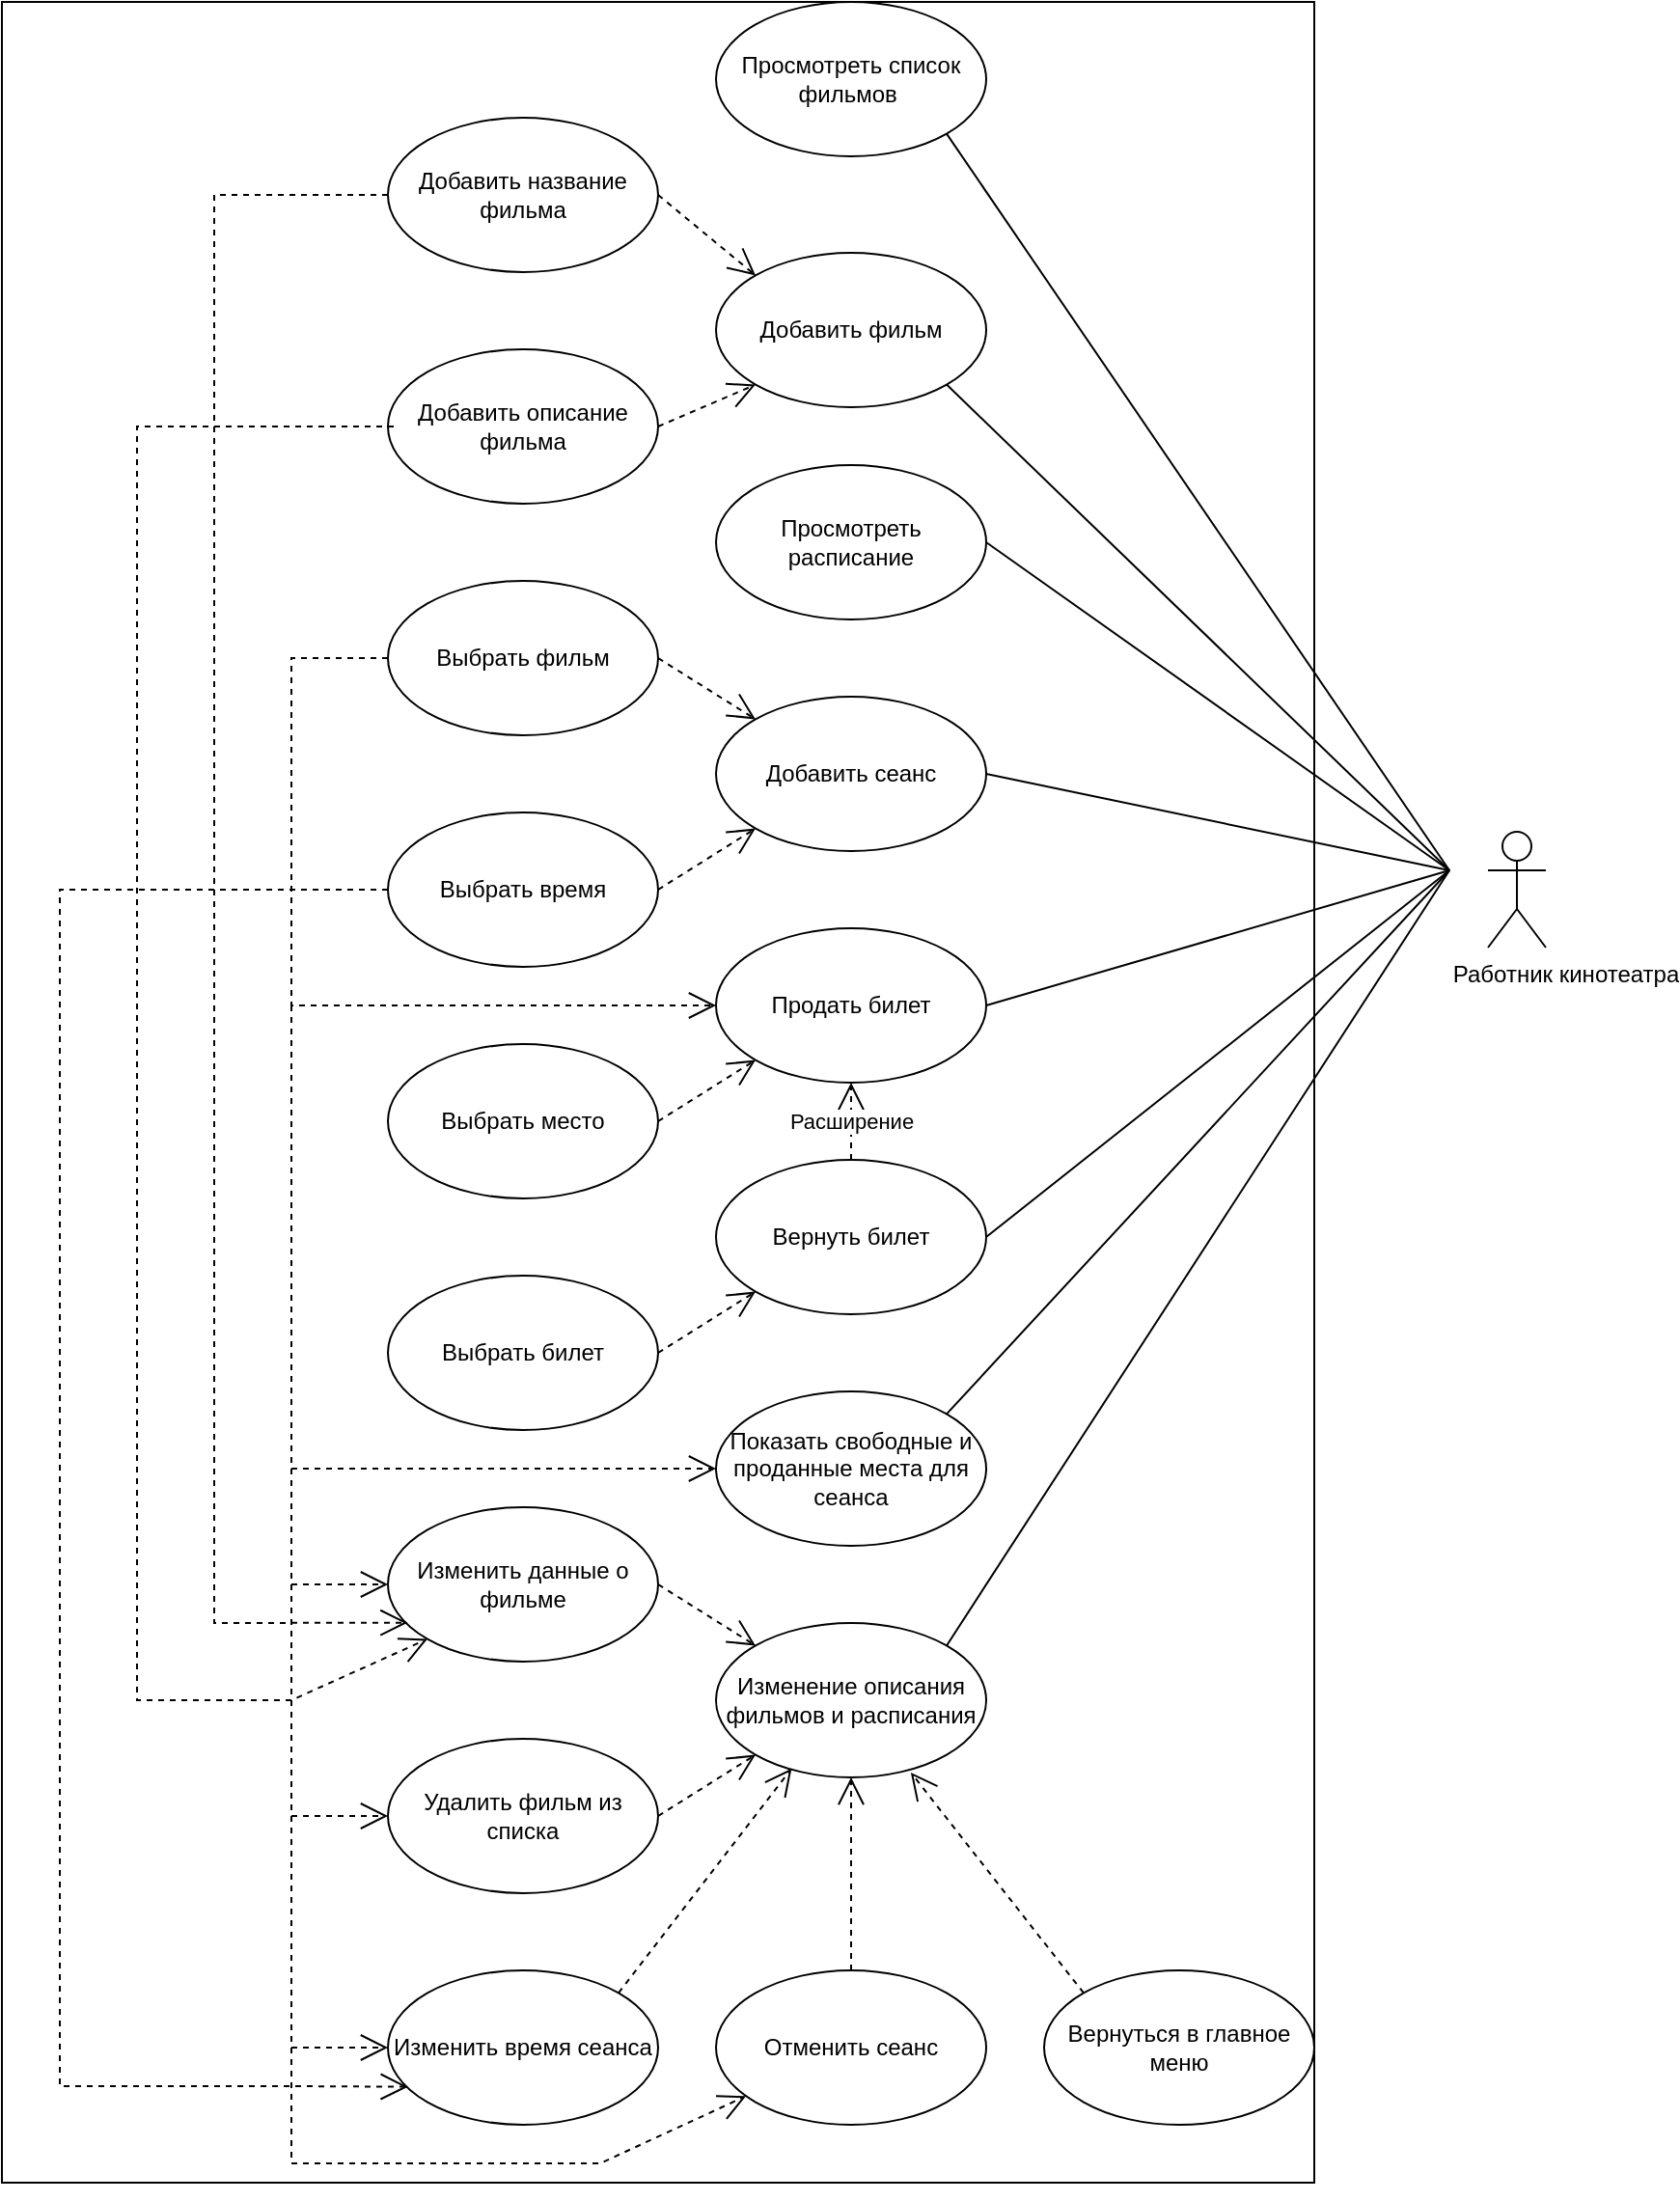 <mxfile version="22.1.11" type="device">
  <diagram name="Страница — 1" id="yE4a2w7P6Te2NRvl9sHi">
    <mxGraphModel dx="1247" dy="1912" grid="1" gridSize="10" guides="1" tooltips="1" connect="1" arrows="1" fold="1" page="1" pageScale="1" pageWidth="827" pageHeight="1169" math="0" shadow="0">
      <root>
        <mxCell id="0" />
        <mxCell id="1" parent="0" />
        <mxCell id="HwdmJugbJNafQDYICJh7-26" value="" style="rounded=0;whiteSpace=wrap;html=1;" vertex="1" parent="1">
          <mxGeometry x="250" y="-80" width="680" height="1130" as="geometry" />
        </mxCell>
        <mxCell id="dxg-1aKYkxws1-xbYRtW-2" value="&amp;nbsp; &amp;nbsp; &amp;nbsp; &amp;nbsp; &amp;nbsp; &amp;nbsp; &amp;nbsp; &amp;nbsp;Работник кинотеатра" style="shape=umlActor;verticalLabelPosition=bottom;verticalAlign=top;html=1;" parent="1" vertex="1">
          <mxGeometry x="1020" y="350" width="30" height="60" as="geometry" />
        </mxCell>
        <mxCell id="dxg-1aKYkxws1-xbYRtW-6" value="Продать билет" style="ellipse;whiteSpace=wrap;html=1;" parent="1" vertex="1">
          <mxGeometry x="620" y="400" width="140" height="80" as="geometry" />
        </mxCell>
        <mxCell id="dxg-1aKYkxws1-xbYRtW-7" value="Выбрать фильм" style="ellipse;whiteSpace=wrap;html=1;" parent="1" vertex="1">
          <mxGeometry x="450" y="220" width="140" height="80" as="geometry" />
        </mxCell>
        <mxCell id="dxg-1aKYkxws1-xbYRtW-13" value="Показать свободные и проданные места для сеанса" style="ellipse;whiteSpace=wrap;html=1;" parent="1" vertex="1">
          <mxGeometry x="620" y="640" width="140" height="80" as="geometry" />
        </mxCell>
        <mxCell id="dxg-1aKYkxws1-xbYRtW-15" value="Просмотреть список фильмов&amp;nbsp;" style="ellipse;whiteSpace=wrap;html=1;" parent="1" vertex="1">
          <mxGeometry x="620" y="-80" width="140" height="80" as="geometry" />
        </mxCell>
        <mxCell id="dxg-1aKYkxws1-xbYRtW-19" value="Вернуть билет" style="ellipse;whiteSpace=wrap;html=1;" parent="1" vertex="1">
          <mxGeometry x="620" y="520" width="140" height="80" as="geometry" />
        </mxCell>
        <mxCell id="dxg-1aKYkxws1-xbYRtW-27" value="Расширение" style="endArrow=open;endSize=12;dashed=1;html=1;rounded=0;exitX=0.5;exitY=0;exitDx=0;exitDy=0;entryX=0.5;entryY=1;entryDx=0;entryDy=0;" parent="1" source="dxg-1aKYkxws1-xbYRtW-19" target="dxg-1aKYkxws1-xbYRtW-6" edge="1">
          <mxGeometry width="160" relative="1" as="geometry">
            <mxPoint x="334" y="440" as="sourcePoint" />
            <mxPoint x="494" y="440" as="targetPoint" />
          </mxGeometry>
        </mxCell>
        <mxCell id="dxg-1aKYkxws1-xbYRtW-29" value="Изменение описания фильмов и расписания" style="ellipse;whiteSpace=wrap;html=1;" parent="1" vertex="1">
          <mxGeometry x="620" y="760" width="140" height="80" as="geometry" />
        </mxCell>
        <mxCell id="HwdmJugbJNafQDYICJh7-24" value="Просмотреть расписание" style="ellipse;whiteSpace=wrap;html=1;" vertex="1" parent="1">
          <mxGeometry x="620" y="160" width="140" height="80" as="geometry" />
        </mxCell>
        <mxCell id="HwdmJugbJNafQDYICJh7-35" style="edgeStyle=orthogonalEdgeStyle;rounded=0;orthogonalLoop=1;jettySize=auto;html=1;exitX=0.5;exitY=1;exitDx=0;exitDy=0;" edge="1" parent="1" source="HwdmJugbJNafQDYICJh7-26" target="HwdmJugbJNafQDYICJh7-26">
          <mxGeometry relative="1" as="geometry" />
        </mxCell>
        <mxCell id="HwdmJugbJNafQDYICJh7-36" value="" style="endArrow=none;html=1;rounded=0;exitX=1;exitY=0;exitDx=0;exitDy=0;" edge="1" parent="1" source="dxg-1aKYkxws1-xbYRtW-13">
          <mxGeometry width="50" height="50" relative="1" as="geometry">
            <mxPoint x="780" y="270" as="sourcePoint" />
            <mxPoint x="1000" y="370" as="targetPoint" />
            <Array as="points" />
          </mxGeometry>
        </mxCell>
        <mxCell id="HwdmJugbJNafQDYICJh7-37" value="Добавить фильм" style="ellipse;whiteSpace=wrap;html=1;" vertex="1" parent="1">
          <mxGeometry x="620" y="50" width="140" height="80" as="geometry" />
        </mxCell>
        <mxCell id="HwdmJugbJNafQDYICJh7-38" value="" style="endArrow=none;html=1;rounded=0;exitX=1;exitY=1;exitDx=0;exitDy=0;" edge="1" parent="1" source="HwdmJugbJNafQDYICJh7-37">
          <mxGeometry width="50" height="50" relative="1" as="geometry">
            <mxPoint x="827" y="-170" as="sourcePoint" />
            <mxPoint x="1000" y="370" as="targetPoint" />
            <Array as="points" />
          </mxGeometry>
        </mxCell>
        <mxCell id="HwdmJugbJNafQDYICJh7-40" value="Добавить название фильма" style="ellipse;whiteSpace=wrap;html=1;" vertex="1" parent="1">
          <mxGeometry x="450" y="-20" width="140" height="80" as="geometry" />
        </mxCell>
        <mxCell id="HwdmJugbJNafQDYICJh7-41" value="Добавить описание фильма" style="ellipse;whiteSpace=wrap;html=1;" vertex="1" parent="1">
          <mxGeometry x="450" y="100" width="140" height="80" as="geometry" />
        </mxCell>
        <mxCell id="HwdmJugbJNafQDYICJh7-42" value="" style="endArrow=open;endSize=12;dashed=1;html=1;rounded=0;entryX=0;entryY=0;entryDx=0;entryDy=0;exitX=1;exitY=0.5;exitDx=0;exitDy=0;" edge="1" parent="1" source="HwdmJugbJNafQDYICJh7-40" target="HwdmJugbJNafQDYICJh7-37">
          <mxGeometry width="160" relative="1" as="geometry">
            <mxPoint x="549" y="-52" as="sourcePoint" />
            <mxPoint x="630" as="targetPoint" />
          </mxGeometry>
        </mxCell>
        <mxCell id="HwdmJugbJNafQDYICJh7-44" value="" style="endArrow=open;endSize=12;dashed=1;html=1;rounded=0;entryX=0;entryY=1;entryDx=0;entryDy=0;exitX=1;exitY=0.5;exitDx=0;exitDy=0;" edge="1" parent="1" source="HwdmJugbJNafQDYICJh7-41" target="HwdmJugbJNafQDYICJh7-37">
          <mxGeometry width="160" relative="1" as="geometry">
            <mxPoint x="579" y="-42" as="sourcePoint" />
            <mxPoint x="630" y="-10" as="targetPoint" />
          </mxGeometry>
        </mxCell>
        <mxCell id="HwdmJugbJNafQDYICJh7-45" value="" style="endArrow=none;html=1;rounded=0;entryX=1;entryY=0.5;entryDx=0;entryDy=0;" edge="1" parent="1" target="HwdmJugbJNafQDYICJh7-24">
          <mxGeometry width="50" height="50" relative="1" as="geometry">
            <mxPoint x="1000" y="370" as="sourcePoint" />
            <mxPoint x="770" y="120" as="targetPoint" />
          </mxGeometry>
        </mxCell>
        <mxCell id="HwdmJugbJNafQDYICJh7-46" value="Добавить сеанс" style="ellipse;whiteSpace=wrap;html=1;" vertex="1" parent="1">
          <mxGeometry x="620" y="280" width="140" height="80" as="geometry" />
        </mxCell>
        <mxCell id="HwdmJugbJNafQDYICJh7-47" value="Выбрать место" style="ellipse;whiteSpace=wrap;html=1;" vertex="1" parent="1">
          <mxGeometry x="450" y="460" width="140" height="80" as="geometry" />
        </mxCell>
        <mxCell id="HwdmJugbJNafQDYICJh7-48" value="Выбрать время" style="ellipse;whiteSpace=wrap;html=1;" vertex="1" parent="1">
          <mxGeometry x="450" y="340" width="140" height="80" as="geometry" />
        </mxCell>
        <mxCell id="HwdmJugbJNafQDYICJh7-49" value="" style="endArrow=open;endSize=12;dashed=1;html=1;rounded=0;entryX=0;entryY=0;entryDx=0;entryDy=0;exitX=1;exitY=0.5;exitDx=0;exitDy=0;" edge="1" parent="1" source="dxg-1aKYkxws1-xbYRtW-7" target="HwdmJugbJNafQDYICJh7-46">
          <mxGeometry width="160" relative="1" as="geometry">
            <mxPoint x="600" y="272" as="sourcePoint" />
            <mxPoint x="651" y="240" as="targetPoint" />
          </mxGeometry>
        </mxCell>
        <mxCell id="HwdmJugbJNafQDYICJh7-50" value="" style="endArrow=open;endSize=12;dashed=1;html=1;rounded=0;entryX=0;entryY=1;entryDx=0;entryDy=0;exitX=1;exitY=0.5;exitDx=0;exitDy=0;" edge="1" parent="1" source="HwdmJugbJNafQDYICJh7-48" target="HwdmJugbJNafQDYICJh7-46">
          <mxGeometry width="160" relative="1" as="geometry">
            <mxPoint x="620" y="396" as="sourcePoint" />
            <mxPoint x="671" y="364" as="targetPoint" />
          </mxGeometry>
        </mxCell>
        <mxCell id="HwdmJugbJNafQDYICJh7-51" value="" style="endArrow=none;html=1;rounded=0;exitX=1;exitY=0.5;exitDx=0;exitDy=0;" edge="1" parent="1" source="HwdmJugbJNafQDYICJh7-46">
          <mxGeometry width="50" height="50" relative="1" as="geometry">
            <mxPoint x="880" y="480" as="sourcePoint" />
            <mxPoint x="1000" y="370" as="targetPoint" />
          </mxGeometry>
        </mxCell>
        <mxCell id="HwdmJugbJNafQDYICJh7-52" value="" style="endArrow=none;html=1;rounded=0;exitX=1;exitY=0.5;exitDx=0;exitDy=0;" edge="1" parent="1" source="dxg-1aKYkxws1-xbYRtW-6">
          <mxGeometry width="50" height="50" relative="1" as="geometry">
            <mxPoint x="1100" y="555" as="sourcePoint" />
            <mxPoint x="1000" y="370" as="targetPoint" />
          </mxGeometry>
        </mxCell>
        <mxCell id="HwdmJugbJNafQDYICJh7-53" value="" style="endArrow=none;html=1;rounded=0;exitX=1;exitY=0.5;exitDx=0;exitDy=0;" edge="1" parent="1" source="dxg-1aKYkxws1-xbYRtW-19">
          <mxGeometry width="50" height="50" relative="1" as="geometry">
            <mxPoint x="1110" y="565" as="sourcePoint" />
            <mxPoint x="1000" y="370" as="targetPoint" />
          </mxGeometry>
        </mxCell>
        <mxCell id="HwdmJugbJNafQDYICJh7-55" value="" style="endArrow=open;endSize=12;dashed=1;html=1;rounded=0;entryX=0;entryY=1;entryDx=0;entryDy=0;exitX=1;exitY=0.5;exitDx=0;exitDy=0;" edge="1" parent="1" source="HwdmJugbJNafQDYICJh7-47" target="dxg-1aKYkxws1-xbYRtW-6">
          <mxGeometry width="160" relative="1" as="geometry">
            <mxPoint x="590" y="532" as="sourcePoint" />
            <mxPoint x="641" y="500" as="targetPoint" />
          </mxGeometry>
        </mxCell>
        <mxCell id="HwdmJugbJNafQDYICJh7-56" value="" style="endArrow=open;endSize=12;dashed=1;html=1;rounded=0;exitX=0;exitY=0.5;exitDx=0;exitDy=0;entryX=0;entryY=0.5;entryDx=0;entryDy=0;" edge="1" parent="1" source="dxg-1aKYkxws1-xbYRtW-7" target="dxg-1aKYkxws1-xbYRtW-6">
          <mxGeometry width="160" relative="1" as="geometry">
            <mxPoint x="388" y="322" as="sourcePoint" />
            <mxPoint x="430" y="560" as="targetPoint" />
            <Array as="points">
              <mxPoint x="400" y="260" />
              <mxPoint x="400" y="440" />
            </Array>
          </mxGeometry>
        </mxCell>
        <mxCell id="HwdmJugbJNafQDYICJh7-57" value="Выбрать билет" style="ellipse;whiteSpace=wrap;html=1;" vertex="1" parent="1">
          <mxGeometry x="450" y="580" width="140" height="80" as="geometry" />
        </mxCell>
        <mxCell id="HwdmJugbJNafQDYICJh7-58" value="" style="endArrow=open;endSize=12;dashed=1;html=1;rounded=0;entryX=0;entryY=1;entryDx=0;entryDy=0;" edge="1" parent="1" target="dxg-1aKYkxws1-xbYRtW-19">
          <mxGeometry width="160" relative="1" as="geometry">
            <mxPoint x="590" y="620" as="sourcePoint" />
            <mxPoint x="641" y="585" as="targetPoint" />
          </mxGeometry>
        </mxCell>
        <mxCell id="HwdmJugbJNafQDYICJh7-59" value="" style="endArrow=open;endSize=12;dashed=1;html=1;rounded=0;entryX=0;entryY=0.5;entryDx=0;entryDy=0;" edge="1" parent="1" target="dxg-1aKYkxws1-xbYRtW-13">
          <mxGeometry width="160" relative="1" as="geometry">
            <mxPoint x="400" y="440" as="sourcePoint" />
            <mxPoint x="431" y="500" as="targetPoint" />
            <Array as="points">
              <mxPoint x="400" y="680" />
            </Array>
          </mxGeometry>
        </mxCell>
        <mxCell id="HwdmJugbJNafQDYICJh7-60" value="" style="endArrow=none;html=1;rounded=0;exitX=1;exitY=1;exitDx=0;exitDy=0;" edge="1" parent="1" source="dxg-1aKYkxws1-xbYRtW-15">
          <mxGeometry width="50" height="50" relative="1" as="geometry">
            <mxPoint x="749" y="-2" as="sourcePoint" />
            <mxPoint x="1000" y="370" as="targetPoint" />
            <Array as="points" />
          </mxGeometry>
        </mxCell>
        <mxCell id="HwdmJugbJNafQDYICJh7-61" value="" style="endArrow=none;html=1;rounded=0;exitX=1;exitY=0;exitDx=0;exitDy=0;" edge="1" parent="1" source="dxg-1aKYkxws1-xbYRtW-29">
          <mxGeometry width="50" height="50" relative="1" as="geometry">
            <mxPoint x="749" y="662" as="sourcePoint" />
            <mxPoint x="1000" y="370" as="targetPoint" />
            <Array as="points" />
          </mxGeometry>
        </mxCell>
        <mxCell id="HwdmJugbJNafQDYICJh7-63" value="Изменить данные о фильме" style="ellipse;whiteSpace=wrap;html=1;" vertex="1" parent="1">
          <mxGeometry x="450" y="700" width="140" height="80" as="geometry" />
        </mxCell>
        <mxCell id="HwdmJugbJNafQDYICJh7-64" value="Удалить фильм из списка" style="ellipse;whiteSpace=wrap;html=1;" vertex="1" parent="1">
          <mxGeometry x="450" y="820" width="140" height="80" as="geometry" />
        </mxCell>
        <mxCell id="HwdmJugbJNafQDYICJh7-65" value="Изменить время сеанса" style="ellipse;whiteSpace=wrap;html=1;" vertex="1" parent="1">
          <mxGeometry x="450" y="940" width="140" height="80" as="geometry" />
        </mxCell>
        <mxCell id="HwdmJugbJNafQDYICJh7-66" value="Отменить сеанс" style="ellipse;whiteSpace=wrap;html=1;" vertex="1" parent="1">
          <mxGeometry x="620" y="940" width="140" height="80" as="geometry" />
        </mxCell>
        <mxCell id="HwdmJugbJNafQDYICJh7-67" value="Вернуться в главное меню" style="ellipse;whiteSpace=wrap;html=1;" vertex="1" parent="1">
          <mxGeometry x="790" y="940" width="140" height="80" as="geometry" />
        </mxCell>
        <mxCell id="HwdmJugbJNafQDYICJh7-68" value="" style="endArrow=open;endSize=12;dashed=1;html=1;rounded=0;entryX=0;entryY=0;entryDx=0;entryDy=0;exitX=1;exitY=0.5;exitDx=0;exitDy=0;" edge="1" parent="1" source="HwdmJugbJNafQDYICJh7-63" target="dxg-1aKYkxws1-xbYRtW-29">
          <mxGeometry width="160" relative="1" as="geometry">
            <mxPoint x="580" y="792" as="sourcePoint" />
            <mxPoint x="631" y="760" as="targetPoint" />
          </mxGeometry>
        </mxCell>
        <mxCell id="HwdmJugbJNafQDYICJh7-69" value="" style="endArrow=open;endSize=12;dashed=1;html=1;rounded=0;entryX=0;entryY=1;entryDx=0;entryDy=0;exitX=1;exitY=0.5;exitDx=0;exitDy=0;" edge="1" parent="1" source="HwdmJugbJNafQDYICJh7-64" target="dxg-1aKYkxws1-xbYRtW-29">
          <mxGeometry width="160" relative="1" as="geometry">
            <mxPoint x="620" y="850" as="sourcePoint" />
            <mxPoint x="671" y="882" as="targetPoint" />
          </mxGeometry>
        </mxCell>
        <mxCell id="HwdmJugbJNafQDYICJh7-70" value="" style="endArrow=open;endSize=12;dashed=1;html=1;rounded=0;entryX=0.28;entryY=0.942;entryDx=0;entryDy=0;exitX=1;exitY=0;exitDx=0;exitDy=0;entryPerimeter=0;" edge="1" parent="1" source="HwdmJugbJNafQDYICJh7-65" target="dxg-1aKYkxws1-xbYRtW-29">
          <mxGeometry width="160" relative="1" as="geometry">
            <mxPoint x="610" y="760" as="sourcePoint" />
            <mxPoint x="661" y="792" as="targetPoint" />
          </mxGeometry>
        </mxCell>
        <mxCell id="HwdmJugbJNafQDYICJh7-71" value="" style="endArrow=open;endSize=12;dashed=1;html=1;rounded=0;entryX=0.5;entryY=1;entryDx=0;entryDy=0;exitX=0.5;exitY=0;exitDx=0;exitDy=0;" edge="1" parent="1" source="HwdmJugbJNafQDYICJh7-66" target="dxg-1aKYkxws1-xbYRtW-29">
          <mxGeometry width="160" relative="1" as="geometry">
            <mxPoint x="620" y="770" as="sourcePoint" />
            <mxPoint x="671" y="802" as="targetPoint" />
          </mxGeometry>
        </mxCell>
        <mxCell id="HwdmJugbJNafQDYICJh7-72" value="" style="endArrow=open;endSize=12;dashed=1;html=1;rounded=0;entryX=0.721;entryY=0.968;entryDx=0;entryDy=0;exitX=0;exitY=0;exitDx=0;exitDy=0;entryPerimeter=0;" edge="1" parent="1" source="HwdmJugbJNafQDYICJh7-67" target="dxg-1aKYkxws1-xbYRtW-29">
          <mxGeometry width="160" relative="1" as="geometry">
            <mxPoint x="800" y="930" as="sourcePoint" />
            <mxPoint x="681" y="812" as="targetPoint" />
          </mxGeometry>
        </mxCell>
        <mxCell id="HwdmJugbJNafQDYICJh7-73" value="" style="endArrow=open;endSize=12;dashed=1;html=1;rounded=0;entryX=0;entryY=0.5;entryDx=0;entryDy=0;" edge="1" parent="1" target="HwdmJugbJNafQDYICJh7-63">
          <mxGeometry width="160" relative="1" as="geometry">
            <mxPoint x="400" y="680" as="sourcePoint" />
            <mxPoint x="620" y="920" as="targetPoint" />
            <Array as="points">
              <mxPoint x="400" y="740" />
            </Array>
          </mxGeometry>
        </mxCell>
        <mxCell id="HwdmJugbJNafQDYICJh7-74" value="" style="endArrow=open;endSize=12;dashed=1;html=1;rounded=0;exitX=0;exitY=0.5;exitDx=0;exitDy=0;entryX=0.073;entryY=0.748;entryDx=0;entryDy=0;entryPerimeter=0;" edge="1" parent="1" target="HwdmJugbJNafQDYICJh7-63">
          <mxGeometry width="160" relative="1" as="geometry">
            <mxPoint x="450" y="20" as="sourcePoint" />
            <mxPoint x="620" y="200" as="targetPoint" />
            <Array as="points">
              <mxPoint x="360" y="20" />
              <mxPoint x="360" y="760" />
            </Array>
          </mxGeometry>
        </mxCell>
        <mxCell id="HwdmJugbJNafQDYICJh7-75" value="" style="endArrow=open;endSize=12;dashed=1;html=1;rounded=0;exitX=0;exitY=0.5;exitDx=0;exitDy=0;entryX=0;entryY=1;entryDx=0;entryDy=0;" edge="1" parent="1" target="HwdmJugbJNafQDYICJh7-63">
          <mxGeometry width="160" relative="1" as="geometry">
            <mxPoint x="453" y="140" as="sourcePoint" />
            <mxPoint x="463" y="880" as="targetPoint" />
            <Array as="points">
              <mxPoint x="320" y="140" />
              <mxPoint x="320" y="800" />
              <mxPoint x="400" y="800" />
            </Array>
          </mxGeometry>
        </mxCell>
        <mxCell id="HwdmJugbJNafQDYICJh7-76" value="" style="endArrow=open;endSize=12;dashed=1;html=1;rounded=0;entryX=0;entryY=0.5;entryDx=0;entryDy=0;" edge="1" parent="1" target="HwdmJugbJNafQDYICJh7-64">
          <mxGeometry width="160" relative="1" as="geometry">
            <mxPoint x="400" y="740" as="sourcePoint" />
            <mxPoint x="620" y="870" as="targetPoint" />
            <Array as="points">
              <mxPoint x="400" y="860" />
            </Array>
          </mxGeometry>
        </mxCell>
        <mxCell id="HwdmJugbJNafQDYICJh7-77" value="" style="endArrow=open;endSize=12;dashed=1;html=1;rounded=0;entryX=0;entryY=0.5;entryDx=0;entryDy=0;" edge="1" parent="1" target="HwdmJugbJNafQDYICJh7-65">
          <mxGeometry width="160" relative="1" as="geometry">
            <mxPoint x="400" y="860" as="sourcePoint" />
            <mxPoint x="450" y="1000" as="targetPoint" />
            <Array as="points">
              <mxPoint x="400" y="980" />
            </Array>
          </mxGeometry>
        </mxCell>
        <mxCell id="HwdmJugbJNafQDYICJh7-78" value="" style="endArrow=open;endSize=12;dashed=1;html=1;rounded=0;entryX=0.074;entryY=0.754;entryDx=0;entryDy=0;exitX=0;exitY=0.5;exitDx=0;exitDy=0;entryPerimeter=0;" edge="1" parent="1" source="HwdmJugbJNafQDYICJh7-48" target="HwdmJugbJNafQDYICJh7-65">
          <mxGeometry width="160" relative="1" as="geometry">
            <mxPoint x="450" y="380" as="sourcePoint" />
            <mxPoint x="471" y="1008" as="targetPoint" />
            <Array as="points">
              <mxPoint x="280" y="380" />
              <mxPoint x="280" y="1000" />
              <mxPoint x="400" y="1000" />
            </Array>
          </mxGeometry>
        </mxCell>
        <mxCell id="HwdmJugbJNafQDYICJh7-79" value="" style="endArrow=open;endSize=12;dashed=1;html=1;rounded=0;" edge="1" parent="1" target="HwdmJugbJNafQDYICJh7-66">
          <mxGeometry width="160" relative="1" as="geometry">
            <mxPoint x="400" y="980" as="sourcePoint" />
            <mxPoint x="640" y="1040" as="targetPoint" />
            <Array as="points">
              <mxPoint x="400" y="1040" />
              <mxPoint x="560" y="1040" />
            </Array>
          </mxGeometry>
        </mxCell>
      </root>
    </mxGraphModel>
  </diagram>
</mxfile>
